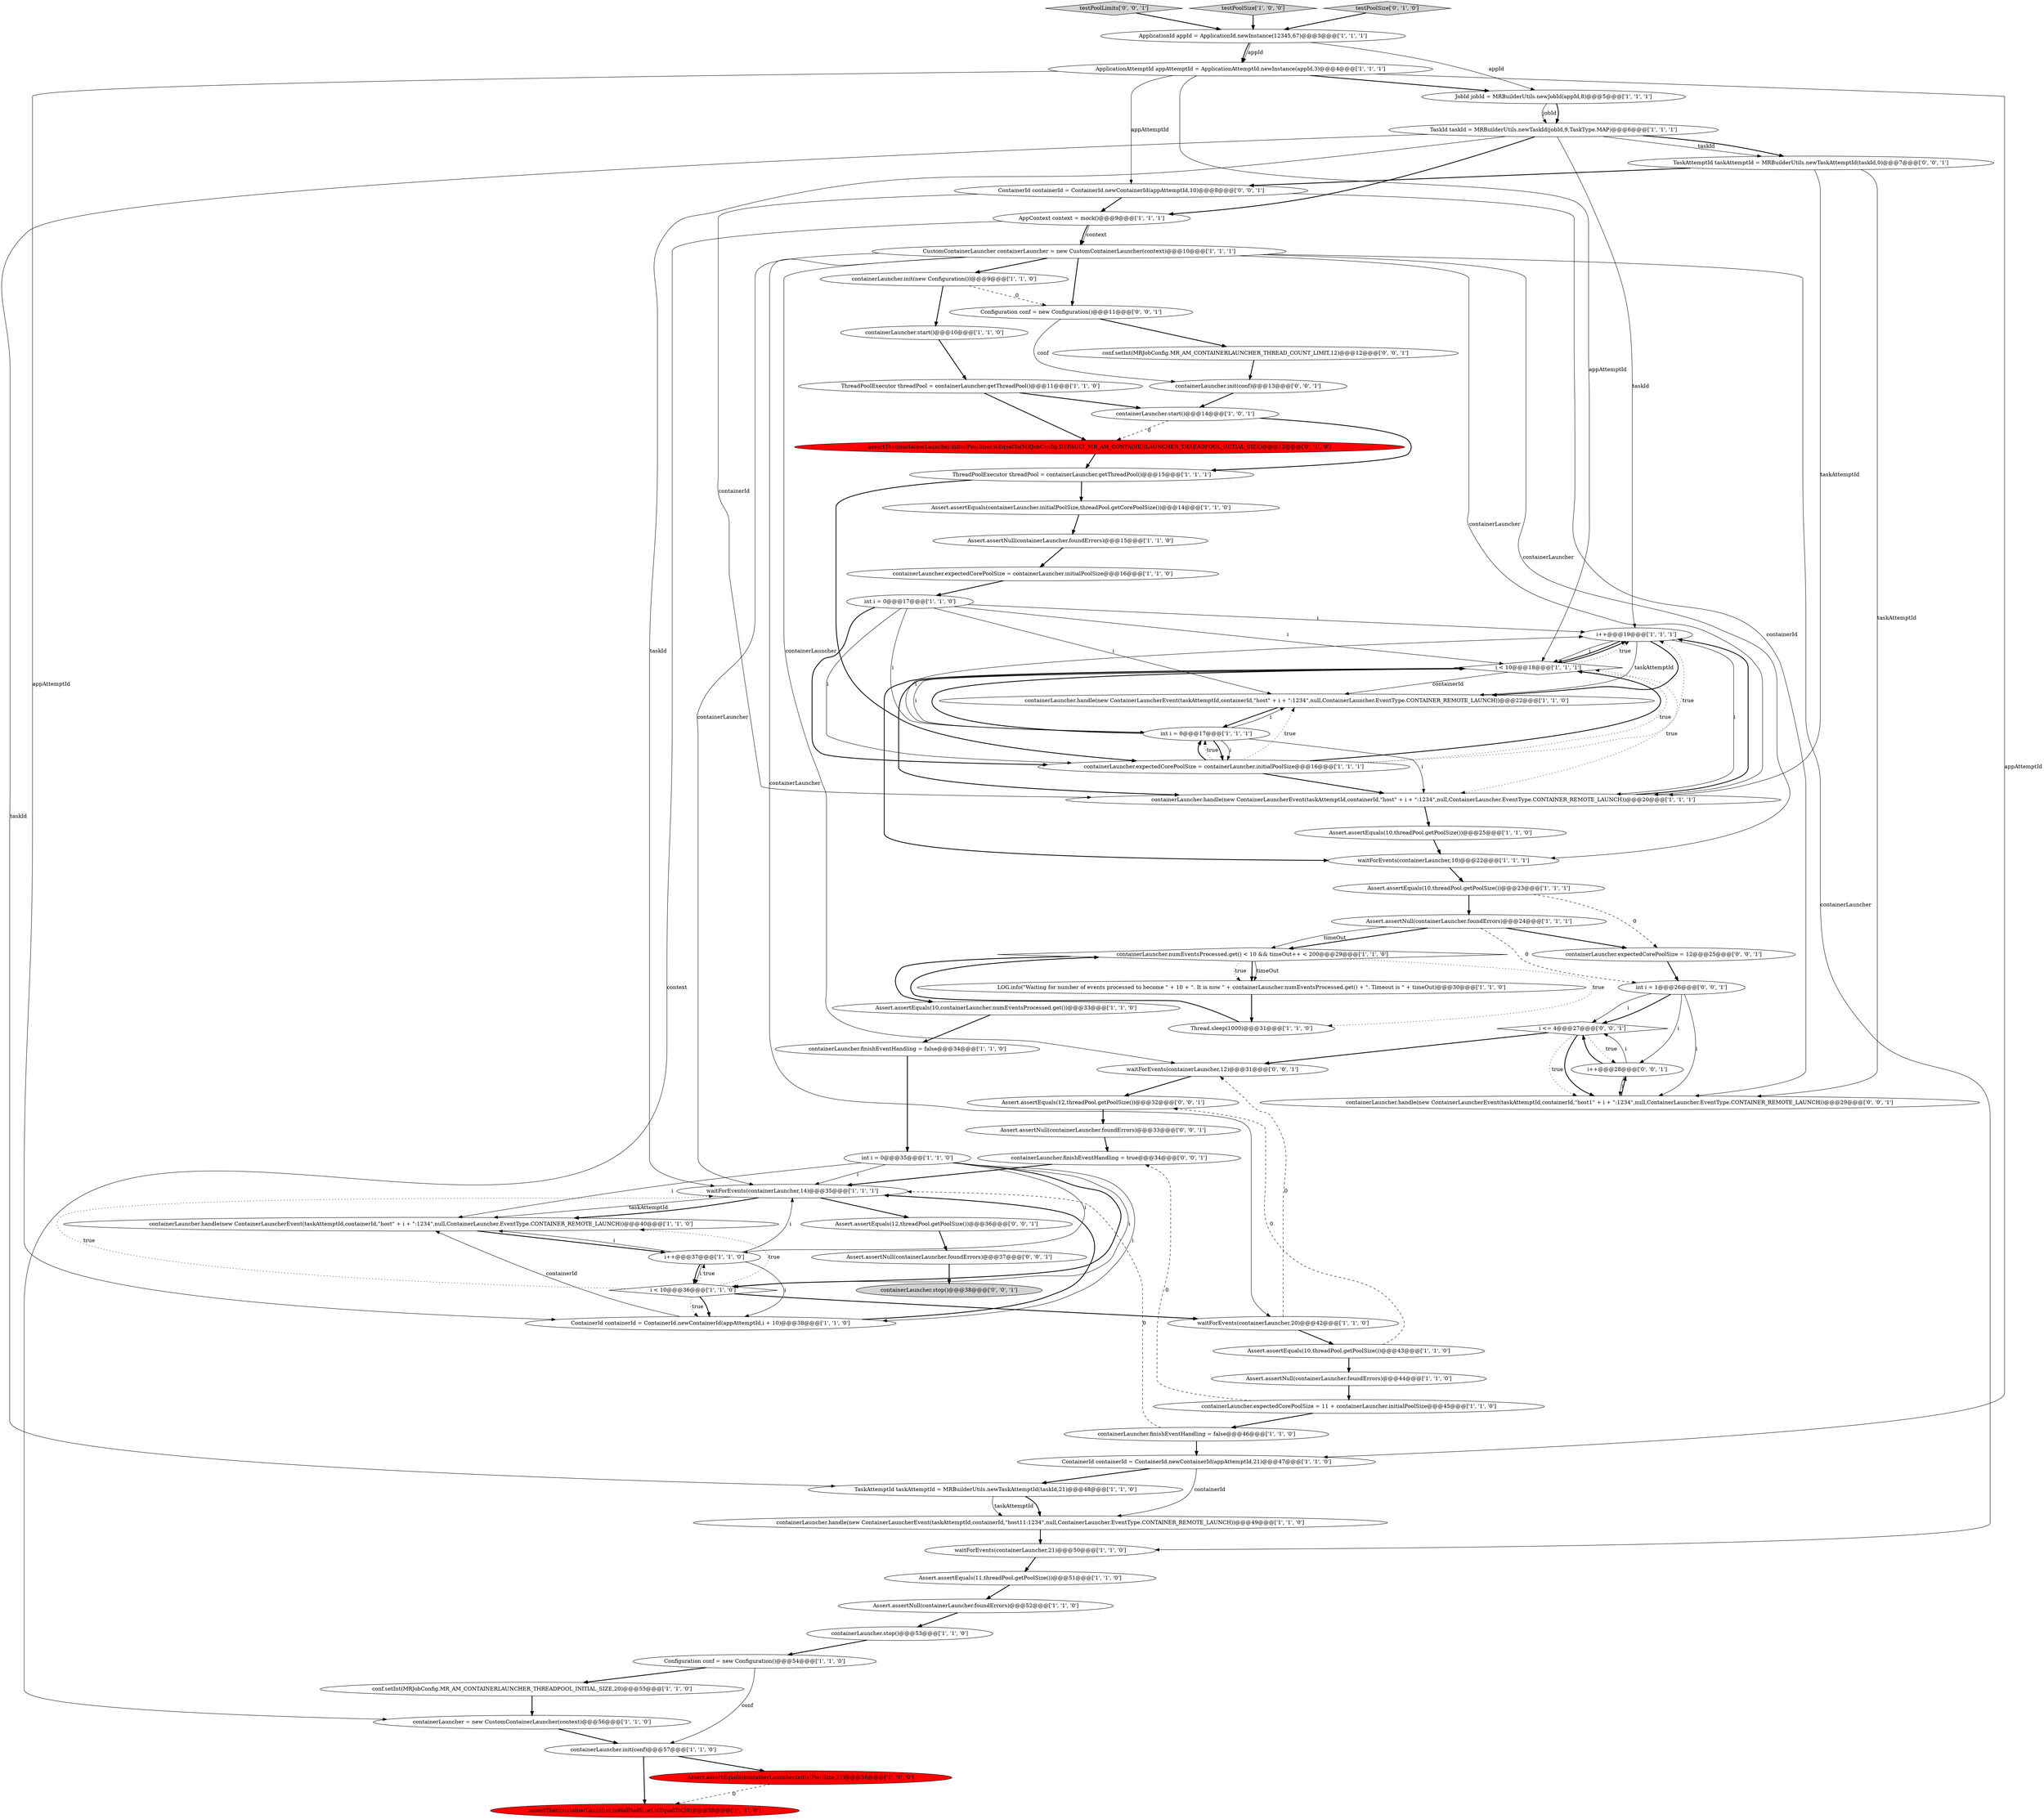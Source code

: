 digraph {
2 [style = filled, label = "Assert.assertEquals(containerLauncher.initialPoolSize,threadPool.getCorePoolSize())@@@14@@@['1', '1', '0']", fillcolor = white, shape = ellipse image = "AAA0AAABBB1BBB"];
34 [style = filled, label = "containerLauncher.handle(new ContainerLauncherEvent(taskAttemptId,containerId,\"host\" + i + \":1234\",null,ContainerLauncher.EventType.CONTAINER_REMOTE_LAUNCH))@@@20@@@['1', '1', '1']", fillcolor = white, shape = ellipse image = "AAA0AAABBB1BBB"];
64 [style = filled, label = "Configuration conf = new Configuration()@@@11@@@['0', '0', '1']", fillcolor = white, shape = ellipse image = "AAA0AAABBB3BBB"];
4 [style = filled, label = "int i = 0@@@17@@@['1', '1', '0']", fillcolor = white, shape = ellipse image = "AAA0AAABBB1BBB"];
74 [style = filled, label = "i <= 4@@@27@@@['0', '0', '1']", fillcolor = white, shape = diamond image = "AAA0AAABBB3BBB"];
60 [style = filled, label = "Assert.assertNull(containerLauncher.foundErrors)@@@37@@@['0', '0', '1']", fillcolor = white, shape = ellipse image = "AAA0AAABBB3BBB"];
58 [style = filled, label = "conf.setInt(MRJobConfig.MR_AM_CONTAINERLAUNCHER_THREAD_COUNT_LIMIT,12)@@@12@@@['0', '0', '1']", fillcolor = white, shape = ellipse image = "AAA0AAABBB3BBB"];
63 [style = filled, label = "containerLauncher.stop()@@@38@@@['0', '0', '1']", fillcolor = lightgray, shape = ellipse image = "AAA0AAABBB3BBB"];
66 [style = filled, label = "int i = 1@@@26@@@['0', '0', '1']", fillcolor = white, shape = ellipse image = "AAA0AAABBB3BBB"];
7 [style = filled, label = "ContainerId containerId = ContainerId.newContainerId(appAttemptId,i + 10)@@@38@@@['1', '1', '0']", fillcolor = white, shape = ellipse image = "AAA0AAABBB1BBB"];
48 [style = filled, label = "Assert.assertNull(containerLauncher.foundErrors)@@@15@@@['1', '1', '0']", fillcolor = white, shape = ellipse image = "AAA0AAABBB1BBB"];
33 [style = filled, label = "Assert.assertEquals(10,threadPool.getPoolSize())@@@25@@@['1', '1', '0']", fillcolor = white, shape = ellipse image = "AAA0AAABBB1BBB"];
21 [style = filled, label = "containerLauncher.numEventsProcessed.get() < 10 && timeOut++ < 200@@@29@@@['1', '1', '0']", fillcolor = white, shape = diamond image = "AAA0AAABBB1BBB"];
16 [style = filled, label = "containerLauncher.expectedCorePoolSize = containerLauncher.initialPoolSize@@@16@@@['1', '1', '0']", fillcolor = white, shape = ellipse image = "AAA0AAABBB1BBB"];
22 [style = filled, label = "CustomContainerLauncher containerLauncher = new CustomContainerLauncher(context)@@@10@@@['1', '1', '1']", fillcolor = white, shape = ellipse image = "AAA0AAABBB1BBB"];
50 [style = filled, label = "TaskId taskId = MRBuilderUtils.newTaskId(jobId,9,TaskType.MAP)@@@6@@@['1', '1', '1']", fillcolor = white, shape = ellipse image = "AAA0AAABBB1BBB"];
11 [style = filled, label = "i++@@@19@@@['1', '1', '1']", fillcolor = white, shape = ellipse image = "AAA0AAABBB1BBB"];
6 [style = filled, label = "conf.setInt(MRJobConfig.MR_AM_CONTAINERLAUNCHER_THREADPOOL_INITIAL_SIZE,20)@@@55@@@['1', '1', '0']", fillcolor = white, shape = ellipse image = "AAA0AAABBB1BBB"];
15 [style = filled, label = "waitForEvents(containerLauncher,21)@@@50@@@['1', '1', '0']", fillcolor = white, shape = ellipse image = "AAA0AAABBB1BBB"];
55 [style = filled, label = "assertThat(containerLauncher.initialPoolSize).isEqualTo(MRJobConfig.DEFAULT_MR_AM_CONTAINERLAUNCHER_THREADPOOL_INITIAL_SIZE)@@@12@@@['0', '1', '0']", fillcolor = red, shape = ellipse image = "AAA1AAABBB2BBB"];
59 [style = filled, label = "i++@@@28@@@['0', '0', '1']", fillcolor = white, shape = ellipse image = "AAA0AAABBB3BBB"];
67 [style = filled, label = "containerLauncher.expectedCorePoolSize = 12@@@25@@@['0', '0', '1']", fillcolor = white, shape = ellipse image = "AAA0AAABBB3BBB"];
0 [style = filled, label = "i < 10@@@18@@@['1', '1', '1']", fillcolor = white, shape = diamond image = "AAA0AAABBB1BBB"];
3 [style = filled, label = "containerLauncher.handle(new ContainerLauncherEvent(taskAttemptId,containerId,\"host\" + i + \":1234\",null,ContainerLauncher.EventType.CONTAINER_REMOTE_LAUNCH))@@@40@@@['1', '1', '0']", fillcolor = white, shape = ellipse image = "AAA0AAABBB1BBB"];
1 [style = filled, label = "int i = 0@@@35@@@['1', '1', '0']", fillcolor = white, shape = ellipse image = "AAA0AAABBB1BBB"];
28 [style = filled, label = "Assert.assertEquals(11,threadPool.getPoolSize())@@@51@@@['1', '1', '0']", fillcolor = white, shape = ellipse image = "AAA0AAABBB1BBB"];
71 [style = filled, label = "waitForEvents(containerLauncher,12)@@@31@@@['0', '0', '1']", fillcolor = white, shape = ellipse image = "AAA0AAABBB3BBB"];
25 [style = filled, label = "Assert.assertEquals(10,threadPool.getPoolSize())@@@23@@@['1', '1', '1']", fillcolor = white, shape = ellipse image = "AAA0AAABBB1BBB"];
38 [style = filled, label = "containerLauncher.expectedCorePoolSize = containerLauncher.initialPoolSize@@@16@@@['1', '1', '1']", fillcolor = white, shape = ellipse image = "AAA0AAABBB1BBB"];
23 [style = filled, label = "ContainerId containerId = ContainerId.newContainerId(appAttemptId,21)@@@47@@@['1', '1', '0']", fillcolor = white, shape = ellipse image = "AAA0AAABBB1BBB"];
40 [style = filled, label = "Assert.assertNull(containerLauncher.foundErrors)@@@24@@@['1', '1', '1']", fillcolor = white, shape = ellipse image = "AAA0AAABBB1BBB"];
44 [style = filled, label = "JobId jobId = MRBuilderUtils.newJobId(appId,8)@@@5@@@['1', '1', '1']", fillcolor = white, shape = ellipse image = "AAA0AAABBB1BBB"];
69 [style = filled, label = "Assert.assertEquals(12,threadPool.getPoolSize())@@@36@@@['0', '0', '1']", fillcolor = white, shape = ellipse image = "AAA0AAABBB3BBB"];
45 [style = filled, label = "containerLauncher.init(new Configuration())@@@9@@@['1', '1', '0']", fillcolor = white, shape = ellipse image = "AAA0AAABBB1BBB"];
51 [style = filled, label = "i < 10@@@36@@@['1', '1', '0']", fillcolor = white, shape = diamond image = "AAA0AAABBB1BBB"];
65 [style = filled, label = "testPoolLimits['0', '0', '1']", fillcolor = lightgray, shape = diamond image = "AAA0AAABBB3BBB"];
17 [style = filled, label = "AppContext context = mock()@@@9@@@['1', '1', '1']", fillcolor = white, shape = ellipse image = "AAA0AAABBB1BBB"];
43 [style = filled, label = "Configuration conf = new Configuration()@@@54@@@['1', '1', '0']", fillcolor = white, shape = ellipse image = "AAA0AAABBB1BBB"];
14 [style = filled, label = "Assert.assertNull(containerLauncher.foundErrors)@@@44@@@['1', '1', '0']", fillcolor = white, shape = ellipse image = "AAA0AAABBB1BBB"];
52 [style = filled, label = "int i = 0@@@17@@@['1', '1', '1']", fillcolor = white, shape = ellipse image = "AAA0AAABBB1BBB"];
18 [style = filled, label = "ThreadPoolExecutor threadPool = containerLauncher.getThreadPool()@@@11@@@['1', '1', '0']", fillcolor = white, shape = ellipse image = "AAA0AAABBB1BBB"];
20 [style = filled, label = "ApplicationAttemptId appAttemptId = ApplicationAttemptId.newInstance(appId,3)@@@4@@@['1', '1', '1']", fillcolor = white, shape = ellipse image = "AAA0AAABBB1BBB"];
30 [style = filled, label = "containerLauncher.start()@@@14@@@['1', '0', '1']", fillcolor = white, shape = ellipse image = "AAA0AAABBB1BBB"];
41 [style = filled, label = "TaskAttemptId taskAttemptId = MRBuilderUtils.newTaskAttemptId(taskId,21)@@@48@@@['1', '1', '0']", fillcolor = white, shape = ellipse image = "AAA0AAABBB1BBB"];
47 [style = filled, label = "containerLauncher.handle(new ContainerLauncherEvent(taskAttemptId,containerId,\"host\" + i + \":1234\",null,ContainerLauncher.EventType.CONTAINER_REMOTE_LAUNCH))@@@22@@@['1', '1', '0']", fillcolor = white, shape = ellipse image = "AAA0AAABBB1BBB"];
8 [style = filled, label = "containerLauncher.init(conf)@@@57@@@['1', '1', '0']", fillcolor = white, shape = ellipse image = "AAA0AAABBB1BBB"];
10 [style = filled, label = "ApplicationId appId = ApplicationId.newInstance(12345,67)@@@3@@@['1', '1', '1']", fillcolor = white, shape = ellipse image = "AAA0AAABBB1BBB"];
12 [style = filled, label = "containerLauncher.start()@@@10@@@['1', '1', '0']", fillcolor = white, shape = ellipse image = "AAA0AAABBB1BBB"];
31 [style = filled, label = "containerLauncher.finishEventHandling = false@@@34@@@['1', '1', '0']", fillcolor = white, shape = ellipse image = "AAA0AAABBB1BBB"];
62 [style = filled, label = "ContainerId containerId = ContainerId.newContainerId(appAttemptId,10)@@@8@@@['0', '0', '1']", fillcolor = white, shape = ellipse image = "AAA0AAABBB3BBB"];
5 [style = filled, label = "waitForEvents(containerLauncher,20)@@@42@@@['1', '1', '0']", fillcolor = white, shape = ellipse image = "AAA0AAABBB1BBB"];
53 [style = filled, label = "containerLauncher.finishEventHandling = false@@@46@@@['1', '1', '0']", fillcolor = white, shape = ellipse image = "AAA0AAABBB1BBB"];
72 [style = filled, label = "containerLauncher.handle(new ContainerLauncherEvent(taskAttemptId,containerId,\"host1\" + i + \":1234\",null,ContainerLauncher.EventType.CONTAINER_REMOTE_LAUNCH))@@@29@@@['0', '0', '1']", fillcolor = white, shape = ellipse image = "AAA0AAABBB3BBB"];
73 [style = filled, label = "TaskAttemptId taskAttemptId = MRBuilderUtils.newTaskAttemptId(taskId,0)@@@7@@@['0', '0', '1']", fillcolor = white, shape = ellipse image = "AAA0AAABBB3BBB"];
36 [style = filled, label = "waitForEvents(containerLauncher,10)@@@22@@@['1', '1', '1']", fillcolor = white, shape = ellipse image = "AAA0AAABBB1BBB"];
24 [style = filled, label = "ThreadPoolExecutor threadPool = containerLauncher.getThreadPool()@@@15@@@['1', '1', '1']", fillcolor = white, shape = ellipse image = "AAA0AAABBB1BBB"];
29 [style = filled, label = "Assert.assertNull(containerLauncher.foundErrors)@@@52@@@['1', '1', '0']", fillcolor = white, shape = ellipse image = "AAA0AAABBB1BBB"];
32 [style = filled, label = "waitForEvents(containerLauncher,14)@@@35@@@['1', '1', '1']", fillcolor = white, shape = ellipse image = "AAA0AAABBB1BBB"];
13 [style = filled, label = "Assert.assertEquals(10,containerLauncher.numEventsProcessed.get())@@@33@@@['1', '1', '0']", fillcolor = white, shape = ellipse image = "AAA0AAABBB1BBB"];
26 [style = filled, label = "Assert.assertEquals(10,threadPool.getPoolSize())@@@43@@@['1', '1', '0']", fillcolor = white, shape = ellipse image = "AAA0AAABBB1BBB"];
39 [style = filled, label = "containerLauncher = new CustomContainerLauncher(context)@@@56@@@['1', '1', '0']", fillcolor = white, shape = ellipse image = "AAA0AAABBB1BBB"];
42 [style = filled, label = "containerLauncher.stop()@@@53@@@['1', '1', '0']", fillcolor = white, shape = ellipse image = "AAA0AAABBB1BBB"];
46 [style = filled, label = "containerLauncher.handle(new ContainerLauncherEvent(taskAttemptId,containerId,\"host11:1234\",null,ContainerLauncher.EventType.CONTAINER_REMOTE_LAUNCH))@@@49@@@['1', '1', '0']", fillcolor = white, shape = ellipse image = "AAA0AAABBB1BBB"];
49 [style = filled, label = "Assert.assertEquals(containerLauncher.initialPoolSize,20)@@@58@@@['1', '0', '0']", fillcolor = red, shape = ellipse image = "AAA1AAABBB1BBB"];
27 [style = filled, label = "containerLauncher.expectedCorePoolSize = 11 + containerLauncher.initialPoolSize@@@45@@@['1', '1', '0']", fillcolor = white, shape = ellipse image = "AAA0AAABBB1BBB"];
9 [style = filled, label = "testPoolSize['1', '0', '0']", fillcolor = lightgray, shape = diamond image = "AAA0AAABBB1BBB"];
57 [style = filled, label = "Assert.assertNull(containerLauncher.foundErrors)@@@33@@@['0', '0', '1']", fillcolor = white, shape = ellipse image = "AAA0AAABBB3BBB"];
35 [style = filled, label = "Thread.sleep(1000)@@@31@@@['1', '1', '0']", fillcolor = white, shape = ellipse image = "AAA0AAABBB1BBB"];
54 [style = filled, label = "assertThat(containerLauncher.initialPoolSize).isEqualTo(20)@@@58@@@['0', '1', '0']", fillcolor = red, shape = ellipse image = "AAA1AAABBB2BBB"];
61 [style = filled, label = "containerLauncher.finishEventHandling = true@@@34@@@['0', '0', '1']", fillcolor = white, shape = ellipse image = "AAA0AAABBB3BBB"];
56 [style = filled, label = "testPoolSize['0', '1', '0']", fillcolor = lightgray, shape = diamond image = "AAA0AAABBB2BBB"];
68 [style = filled, label = "Assert.assertEquals(12,threadPool.getPoolSize())@@@32@@@['0', '0', '1']", fillcolor = white, shape = ellipse image = "AAA0AAABBB3BBB"];
70 [style = filled, label = "containerLauncher.init(conf)@@@13@@@['0', '0', '1']", fillcolor = white, shape = ellipse image = "AAA0AAABBB3BBB"];
37 [style = filled, label = "LOG.info(\"Waiting for number of events processed to become \" + 10 + \". It is now \" + containerLauncher.numEventsProcessed.get() + \". Timeout is \" + timeOut)@@@30@@@['1', '1', '0']", fillcolor = white, shape = ellipse image = "AAA0AAABBB1BBB"];
19 [style = filled, label = "i++@@@37@@@['1', '1', '0']", fillcolor = white, shape = ellipse image = "AAA0AAABBB1BBB"];
51->5 [style = bold, label=""];
7->32 [style = bold, label=""];
19->51 [style = solid, label="i"];
62->34 [style = solid, label="containerId"];
69->60 [style = bold, label=""];
0->47 [style = solid, label="containerId"];
38->52 [style = bold, label=""];
74->72 [style = bold, label=""];
18->55 [style = bold, label=""];
46->15 [style = bold, label=""];
73->62 [style = bold, label=""];
5->71 [style = dashed, label="0"];
18->30 [style = bold, label=""];
20->23 [style = solid, label="appAttemptId"];
22->36 [style = solid, label="containerLauncher"];
31->1 [style = bold, label=""];
1->19 [style = solid, label="i"];
9->10 [style = bold, label=""];
26->68 [style = dashed, label="0"];
11->34 [style = solid, label="i"];
52->0 [style = solid, label="i"];
17->22 [style = solid, label="context"];
1->32 [style = solid, label="i"];
38->52 [style = dotted, label="true"];
3->19 [style = bold, label=""];
10->44 [style = solid, label="appId"];
7->3 [style = solid, label="containerId"];
25->67 [style = dashed, label="0"];
0->34 [style = dotted, label="true"];
51->7 [style = bold, label=""];
12->18 [style = bold, label=""];
60->63 [style = bold, label=""];
21->37 [style = dotted, label="true"];
4->52 [style = solid, label="i"];
13->31 [style = bold, label=""];
32->3 [style = solid, label="taskAttemptId"];
1->3 [style = solid, label="i"];
52->11 [style = solid, label="i"];
11->0 [style = solid, label="i"];
22->34 [style = solid, label="containerLauncher"];
32->3 [style = bold, label=""];
0->11 [style = dotted, label="true"];
22->64 [style = bold, label=""];
25->40 [style = bold, label=""];
21->13 [style = bold, label=""];
74->59 [style = dotted, label="true"];
4->38 [style = bold, label=""];
57->61 [style = bold, label=""];
27->53 [style = bold, label=""];
34->33 [style = bold, label=""];
19->3 [style = solid, label="i"];
73->72 [style = solid, label="taskAttemptId"];
26->14 [style = bold, label=""];
39->8 [style = bold, label=""];
27->61 [style = dashed, label="0"];
44->50 [style = bold, label=""];
24->38 [style = bold, label=""];
20->0 [style = solid, label="appAttemptId"];
58->70 [style = bold, label=""];
19->32 [style = solid, label="i"];
35->21 [style = bold, label=""];
0->36 [style = bold, label=""];
56->10 [style = bold, label=""];
0->34 [style = bold, label=""];
21->37 [style = bold, label=""];
36->25 [style = bold, label=""];
52->0 [style = bold, label=""];
23->46 [style = solid, label="containerId"];
20->7 [style = solid, label="appAttemptId"];
71->68 [style = bold, label=""];
61->32 [style = bold, label=""];
1->51 [style = bold, label=""];
48->16 [style = bold, label=""];
33->36 [style = bold, label=""];
38->0 [style = bold, label=""];
4->0 [style = solid, label="i"];
41->46 [style = bold, label=""];
62->17 [style = bold, label=""];
51->7 [style = dotted, label="true"];
6->39 [style = bold, label=""];
21->35 [style = dotted, label="true"];
50->73 [style = solid, label="taskId"];
40->21 [style = bold, label=""];
66->72 [style = solid, label="i"];
17->39 [style = solid, label="context"];
28->29 [style = bold, label=""];
2->48 [style = bold, label=""];
30->24 [style = bold, label=""];
59->74 [style = solid, label="i"];
40->66 [style = dashed, label="0"];
67->66 [style = bold, label=""];
22->45 [style = bold, label=""];
50->11 [style = solid, label="taskId"];
22->15 [style = solid, label="containerLauncher"];
11->47 [style = solid, label="taskAttemptId"];
50->17 [style = bold, label=""];
64->70 [style = solid, label="conf"];
50->32 [style = solid, label="taskId"];
59->72 [style = solid, label="i"];
1->51 [style = solid, label="i"];
5->26 [style = bold, label=""];
0->11 [style = bold, label=""];
20->62 [style = solid, label="appAttemptId"];
23->41 [style = bold, label=""];
19->7 [style = solid, label="i"];
72->59 [style = bold, label=""];
43->8 [style = solid, label="conf"];
74->72 [style = dotted, label="true"];
15->28 [style = bold, label=""];
70->30 [style = bold, label=""];
22->32 [style = solid, label="containerLauncher"];
29->42 [style = bold, label=""];
4->38 [style = solid, label="i"];
50->41 [style = solid, label="taskId"];
52->34 [style = solid, label="i"];
38->34 [style = bold, label=""];
11->47 [style = bold, label=""];
53->23 [style = bold, label=""];
14->27 [style = bold, label=""];
37->35 [style = bold, label=""];
16->4 [style = bold, label=""];
19->51 [style = bold, label=""];
47->52 [style = bold, label=""];
8->54 [style = bold, label=""];
64->58 [style = bold, label=""];
65->10 [style = bold, label=""];
41->46 [style = solid, label="taskAttemptId"];
52->38 [style = solid, label="i"];
52->47 [style = solid, label="i"];
4->11 [style = solid, label="i"];
10->20 [style = bold, label=""];
45->64 [style = dashed, label="0"];
42->43 [style = bold, label=""];
24->2 [style = bold, label=""];
10->20 [style = solid, label="appId"];
66->59 [style = solid, label="i"];
74->71 [style = bold, label=""];
66->74 [style = bold, label=""];
55->24 [style = bold, label=""];
49->54 [style = dashed, label="0"];
52->38 [style = bold, label=""];
30->55 [style = dashed, label="0"];
38->0 [style = dotted, label="true"];
17->22 [style = bold, label=""];
59->74 [style = bold, label=""];
40->67 [style = bold, label=""];
22->5 [style = solid, label="containerLauncher"];
51->3 [style = dotted, label="true"];
34->11 [style = bold, label=""];
20->44 [style = bold, label=""];
43->6 [style = bold, label=""];
38->11 [style = dotted, label="true"];
45->12 [style = bold, label=""];
68->57 [style = bold, label=""];
22->71 [style = solid, label="containerLauncher"];
21->37 [style = solid, label="timeOut"];
4->47 [style = solid, label="i"];
11->0 [style = bold, label=""];
32->69 [style = bold, label=""];
50->73 [style = bold, label=""];
44->50 [style = solid, label="jobId"];
38->47 [style = dotted, label="true"];
53->32 [style = dashed, label="0"];
62->72 [style = solid, label="containerId"];
8->49 [style = bold, label=""];
73->34 [style = solid, label="taskAttemptId"];
51->19 [style = dotted, label="true"];
51->32 [style = dotted, label="true"];
1->7 [style = solid, label="i"];
40->21 [style = solid, label="timeOut"];
66->74 [style = solid, label="i"];
}
